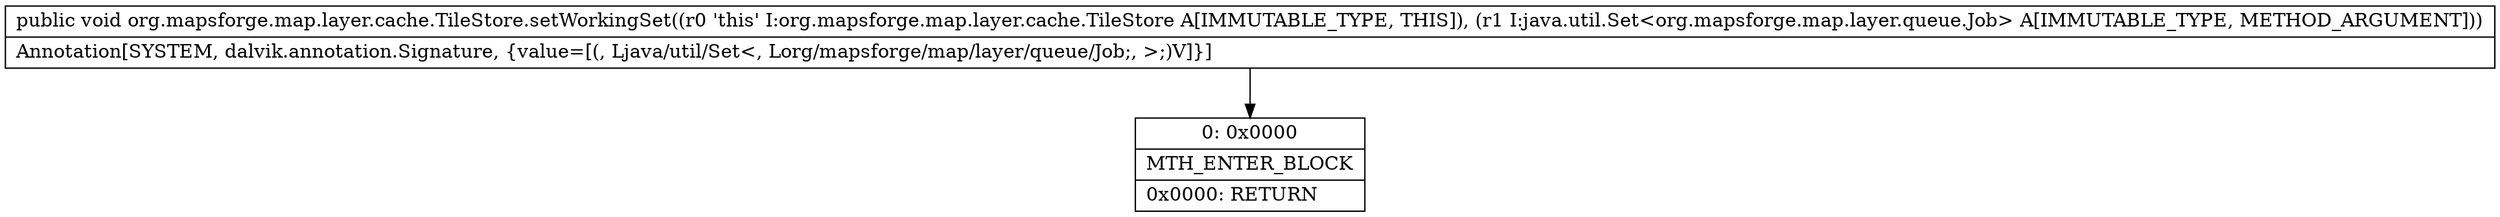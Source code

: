 digraph "CFG fororg.mapsforge.map.layer.cache.TileStore.setWorkingSet(Ljava\/util\/Set;)V" {
Node_0 [shape=record,label="{0\:\ 0x0000|MTH_ENTER_BLOCK\l|0x0000: RETURN   \l}"];
MethodNode[shape=record,label="{public void org.mapsforge.map.layer.cache.TileStore.setWorkingSet((r0 'this' I:org.mapsforge.map.layer.cache.TileStore A[IMMUTABLE_TYPE, THIS]), (r1 I:java.util.Set\<org.mapsforge.map.layer.queue.Job\> A[IMMUTABLE_TYPE, METHOD_ARGUMENT]))  | Annotation[SYSTEM, dalvik.annotation.Signature, \{value=[(, Ljava\/util\/Set\<, Lorg\/mapsforge\/map\/layer\/queue\/Job;, \>;)V]\}]\l}"];
MethodNode -> Node_0;
}

